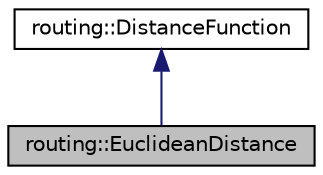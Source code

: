 digraph "routing::EuclideanDistance"
{
 // LATEX_PDF_SIZE
  edge [fontname="Helvetica",fontsize="10",labelfontname="Helvetica",labelfontsize="10"];
  node [fontname="Helvetica",fontsize="10",shape=record];
  Node1 [label="routing::EuclideanDistance",height=0.2,width=0.4,color="black", fillcolor="grey75", style="filled", fontcolor="black",tooltip=" "];
  Node2 -> Node1 [dir="back",color="midnightblue",fontsize="10",style="solid"];
  Node2 [label="routing::DistanceFunction",height=0.2,width=0.4,color="black", fillcolor="white", style="filled",URL="$classrouting_1_1DistanceFunction.html",tooltip=" "];
}
